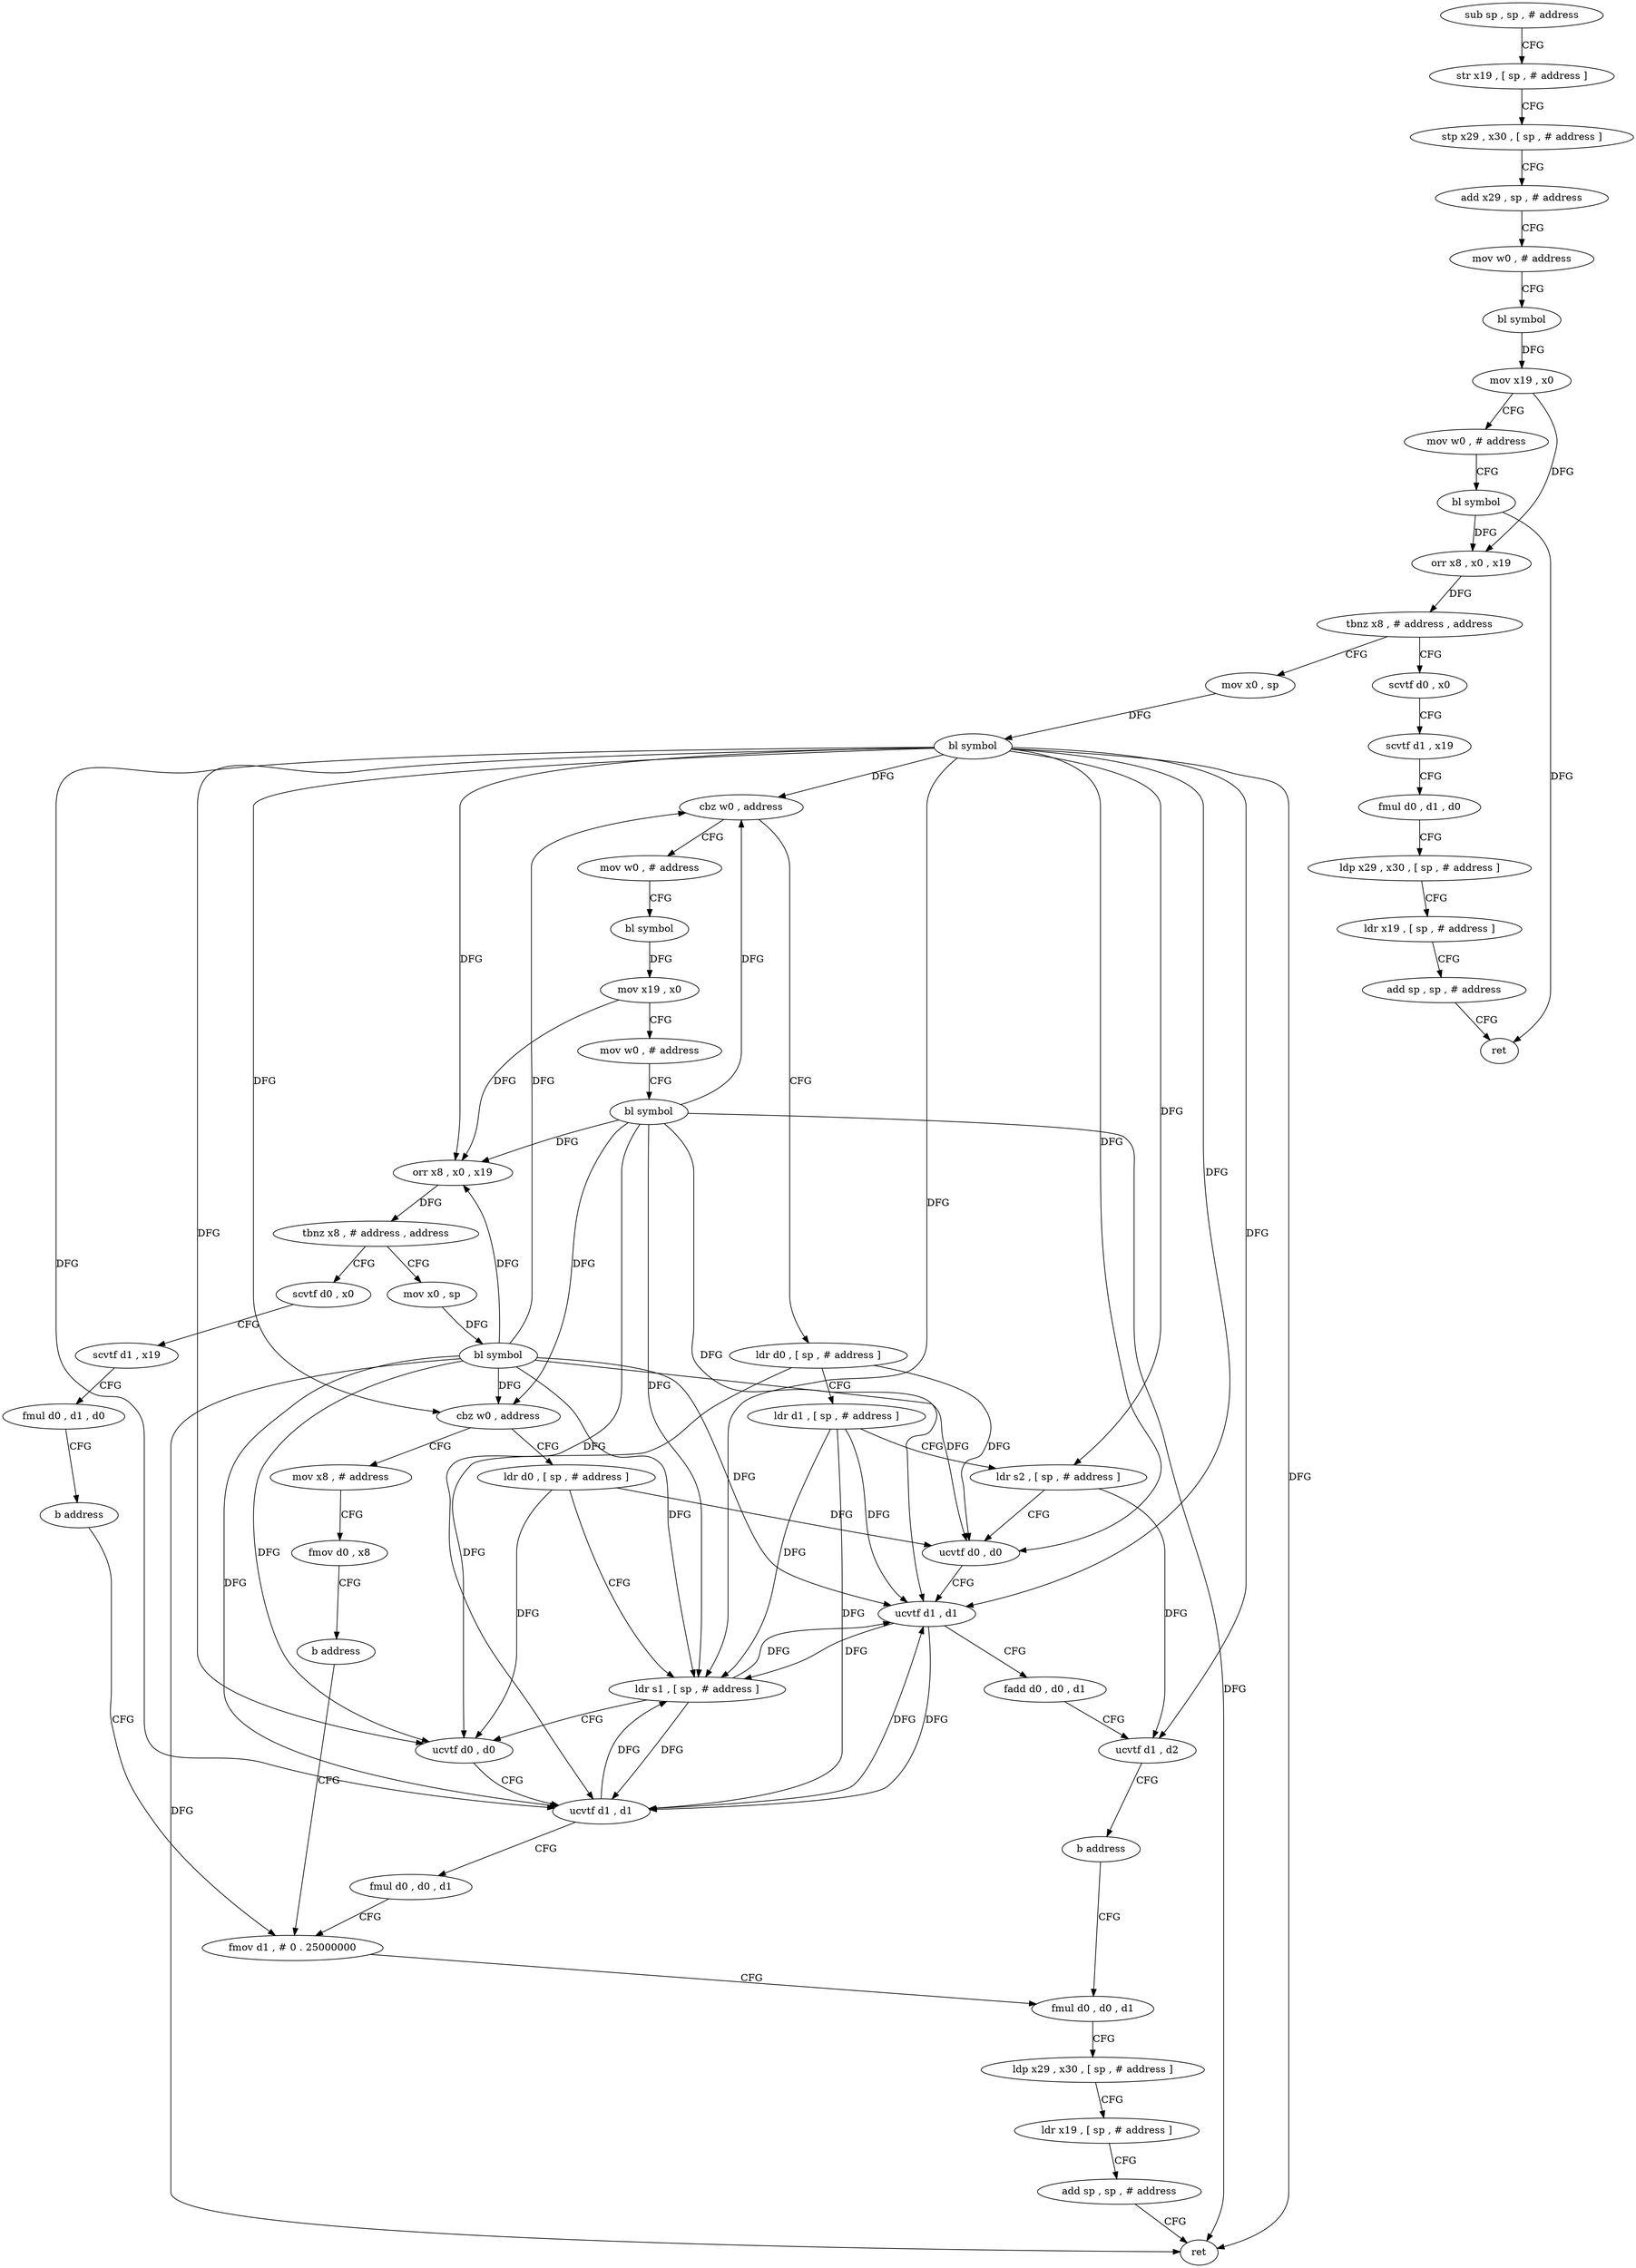 digraph "func" {
"4213204" [label = "sub sp , sp , # address" ]
"4213208" [label = "str x19 , [ sp , # address ]" ]
"4213212" [label = "stp x29 , x30 , [ sp , # address ]" ]
"4213216" [label = "add x29 , sp , # address" ]
"4213220" [label = "mov w0 , # address" ]
"4213224" [label = "bl symbol" ]
"4213228" [label = "mov x19 , x0" ]
"4213232" [label = "mov w0 , # address" ]
"4213236" [label = "bl symbol" ]
"4213240" [label = "orr x8 , x0 , x19" ]
"4213244" [label = "tbnz x8 , # address , address" ]
"4213276" [label = "mov x0 , sp" ]
"4213248" [label = "scvtf d0 , x0" ]
"4213280" [label = "bl symbol" ]
"4213284" [label = "cbz w0 , address" ]
"4213332" [label = "ldr d0 , [ sp , # address ]" ]
"4213288" [label = "mov w0 , # address" ]
"4213252" [label = "scvtf d1 , x19" ]
"4213256" [label = "fmul d0 , d1 , d0" ]
"4213260" [label = "ldp x29 , x30 , [ sp , # address ]" ]
"4213264" [label = "ldr x19 , [ sp , # address ]" ]
"4213268" [label = "add sp , sp , # address" ]
"4213272" [label = "ret" ]
"4213336" [label = "ldr d1 , [ sp , # address ]" ]
"4213340" [label = "ldr s2 , [ sp , # address ]" ]
"4213344" [label = "ucvtf d0 , d0" ]
"4213348" [label = "ucvtf d1 , d1" ]
"4213352" [label = "fadd d0 , d0 , d1" ]
"4213356" [label = "ucvtf d1 , d2" ]
"4213360" [label = "b address" ]
"4213412" [label = "fmul d0 , d0 , d1" ]
"4213292" [label = "bl symbol" ]
"4213296" [label = "mov x19 , x0" ]
"4213300" [label = "mov w0 , # address" ]
"4213304" [label = "bl symbol" ]
"4213308" [label = "orr x8 , x0 , x19" ]
"4213312" [label = "tbnz x8 , # address , address" ]
"4213364" [label = "mov x0 , sp" ]
"4213316" [label = "scvtf d0 , x0" ]
"4213416" [label = "ldp x29 , x30 , [ sp , # address ]" ]
"4213420" [label = "ldr x19 , [ sp , # address ]" ]
"4213424" [label = "add sp , sp , # address" ]
"4213428" [label = "ret" ]
"4213368" [label = "bl symbol" ]
"4213372" [label = "cbz w0 , address" ]
"4213388" [label = "ldr d0 , [ sp , # address ]" ]
"4213376" [label = "mov x8 , # address" ]
"4213320" [label = "scvtf d1 , x19" ]
"4213324" [label = "fmul d0 , d1 , d0" ]
"4213328" [label = "b address" ]
"4213408" [label = "fmov d1 , # 0 . 25000000" ]
"4213392" [label = "ldr s1 , [ sp , # address ]" ]
"4213396" [label = "ucvtf d0 , d0" ]
"4213400" [label = "ucvtf d1 , d1" ]
"4213404" [label = "fmul d0 , d0 , d1" ]
"4213380" [label = "fmov d0 , x8" ]
"4213384" [label = "b address" ]
"4213204" -> "4213208" [ label = "CFG" ]
"4213208" -> "4213212" [ label = "CFG" ]
"4213212" -> "4213216" [ label = "CFG" ]
"4213216" -> "4213220" [ label = "CFG" ]
"4213220" -> "4213224" [ label = "CFG" ]
"4213224" -> "4213228" [ label = "DFG" ]
"4213228" -> "4213232" [ label = "CFG" ]
"4213228" -> "4213240" [ label = "DFG" ]
"4213232" -> "4213236" [ label = "CFG" ]
"4213236" -> "4213240" [ label = "DFG" ]
"4213236" -> "4213272" [ label = "DFG" ]
"4213240" -> "4213244" [ label = "DFG" ]
"4213244" -> "4213276" [ label = "CFG" ]
"4213244" -> "4213248" [ label = "CFG" ]
"4213276" -> "4213280" [ label = "DFG" ]
"4213248" -> "4213252" [ label = "CFG" ]
"4213280" -> "4213284" [ label = "DFG" ]
"4213280" -> "4213308" [ label = "DFG" ]
"4213280" -> "4213428" [ label = "DFG" ]
"4213280" -> "4213372" [ label = "DFG" ]
"4213280" -> "4213344" [ label = "DFG" ]
"4213280" -> "4213396" [ label = "DFG" ]
"4213280" -> "4213348" [ label = "DFG" ]
"4213280" -> "4213392" [ label = "DFG" ]
"4213280" -> "4213400" [ label = "DFG" ]
"4213280" -> "4213340" [ label = "DFG" ]
"4213280" -> "4213356" [ label = "DFG" ]
"4213284" -> "4213332" [ label = "CFG" ]
"4213284" -> "4213288" [ label = "CFG" ]
"4213332" -> "4213336" [ label = "CFG" ]
"4213332" -> "4213344" [ label = "DFG" ]
"4213332" -> "4213396" [ label = "DFG" ]
"4213288" -> "4213292" [ label = "CFG" ]
"4213252" -> "4213256" [ label = "CFG" ]
"4213256" -> "4213260" [ label = "CFG" ]
"4213260" -> "4213264" [ label = "CFG" ]
"4213264" -> "4213268" [ label = "CFG" ]
"4213268" -> "4213272" [ label = "CFG" ]
"4213336" -> "4213340" [ label = "CFG" ]
"4213336" -> "4213348" [ label = "DFG" ]
"4213336" -> "4213392" [ label = "DFG" ]
"4213336" -> "4213400" [ label = "DFG" ]
"4213340" -> "4213344" [ label = "CFG" ]
"4213340" -> "4213356" [ label = "DFG" ]
"4213344" -> "4213348" [ label = "CFG" ]
"4213348" -> "4213352" [ label = "CFG" ]
"4213348" -> "4213392" [ label = "DFG" ]
"4213348" -> "4213400" [ label = "DFG" ]
"4213352" -> "4213356" [ label = "CFG" ]
"4213356" -> "4213360" [ label = "CFG" ]
"4213360" -> "4213412" [ label = "CFG" ]
"4213412" -> "4213416" [ label = "CFG" ]
"4213292" -> "4213296" [ label = "DFG" ]
"4213296" -> "4213300" [ label = "CFG" ]
"4213296" -> "4213308" [ label = "DFG" ]
"4213300" -> "4213304" [ label = "CFG" ]
"4213304" -> "4213308" [ label = "DFG" ]
"4213304" -> "4213284" [ label = "DFG" ]
"4213304" -> "4213348" [ label = "DFG" ]
"4213304" -> "4213428" [ label = "DFG" ]
"4213304" -> "4213372" [ label = "DFG" ]
"4213304" -> "4213392" [ label = "DFG" ]
"4213304" -> "4213400" [ label = "DFG" ]
"4213308" -> "4213312" [ label = "DFG" ]
"4213312" -> "4213364" [ label = "CFG" ]
"4213312" -> "4213316" [ label = "CFG" ]
"4213364" -> "4213368" [ label = "DFG" ]
"4213316" -> "4213320" [ label = "CFG" ]
"4213416" -> "4213420" [ label = "CFG" ]
"4213420" -> "4213424" [ label = "CFG" ]
"4213424" -> "4213428" [ label = "CFG" ]
"4213368" -> "4213372" [ label = "DFG" ]
"4213368" -> "4213284" [ label = "DFG" ]
"4213368" -> "4213344" [ label = "DFG" ]
"4213368" -> "4213348" [ label = "DFG" ]
"4213368" -> "4213308" [ label = "DFG" ]
"4213368" -> "4213428" [ label = "DFG" ]
"4213368" -> "4213396" [ label = "DFG" ]
"4213368" -> "4213392" [ label = "DFG" ]
"4213368" -> "4213400" [ label = "DFG" ]
"4213372" -> "4213388" [ label = "CFG" ]
"4213372" -> "4213376" [ label = "CFG" ]
"4213388" -> "4213392" [ label = "CFG" ]
"4213388" -> "4213344" [ label = "DFG" ]
"4213388" -> "4213396" [ label = "DFG" ]
"4213376" -> "4213380" [ label = "CFG" ]
"4213320" -> "4213324" [ label = "CFG" ]
"4213324" -> "4213328" [ label = "CFG" ]
"4213328" -> "4213408" [ label = "CFG" ]
"4213408" -> "4213412" [ label = "CFG" ]
"4213392" -> "4213396" [ label = "CFG" ]
"4213392" -> "4213348" [ label = "DFG" ]
"4213392" -> "4213400" [ label = "DFG" ]
"4213396" -> "4213400" [ label = "CFG" ]
"4213400" -> "4213404" [ label = "CFG" ]
"4213400" -> "4213348" [ label = "DFG" ]
"4213400" -> "4213392" [ label = "DFG" ]
"4213404" -> "4213408" [ label = "CFG" ]
"4213380" -> "4213384" [ label = "CFG" ]
"4213384" -> "4213408" [ label = "CFG" ]
}
